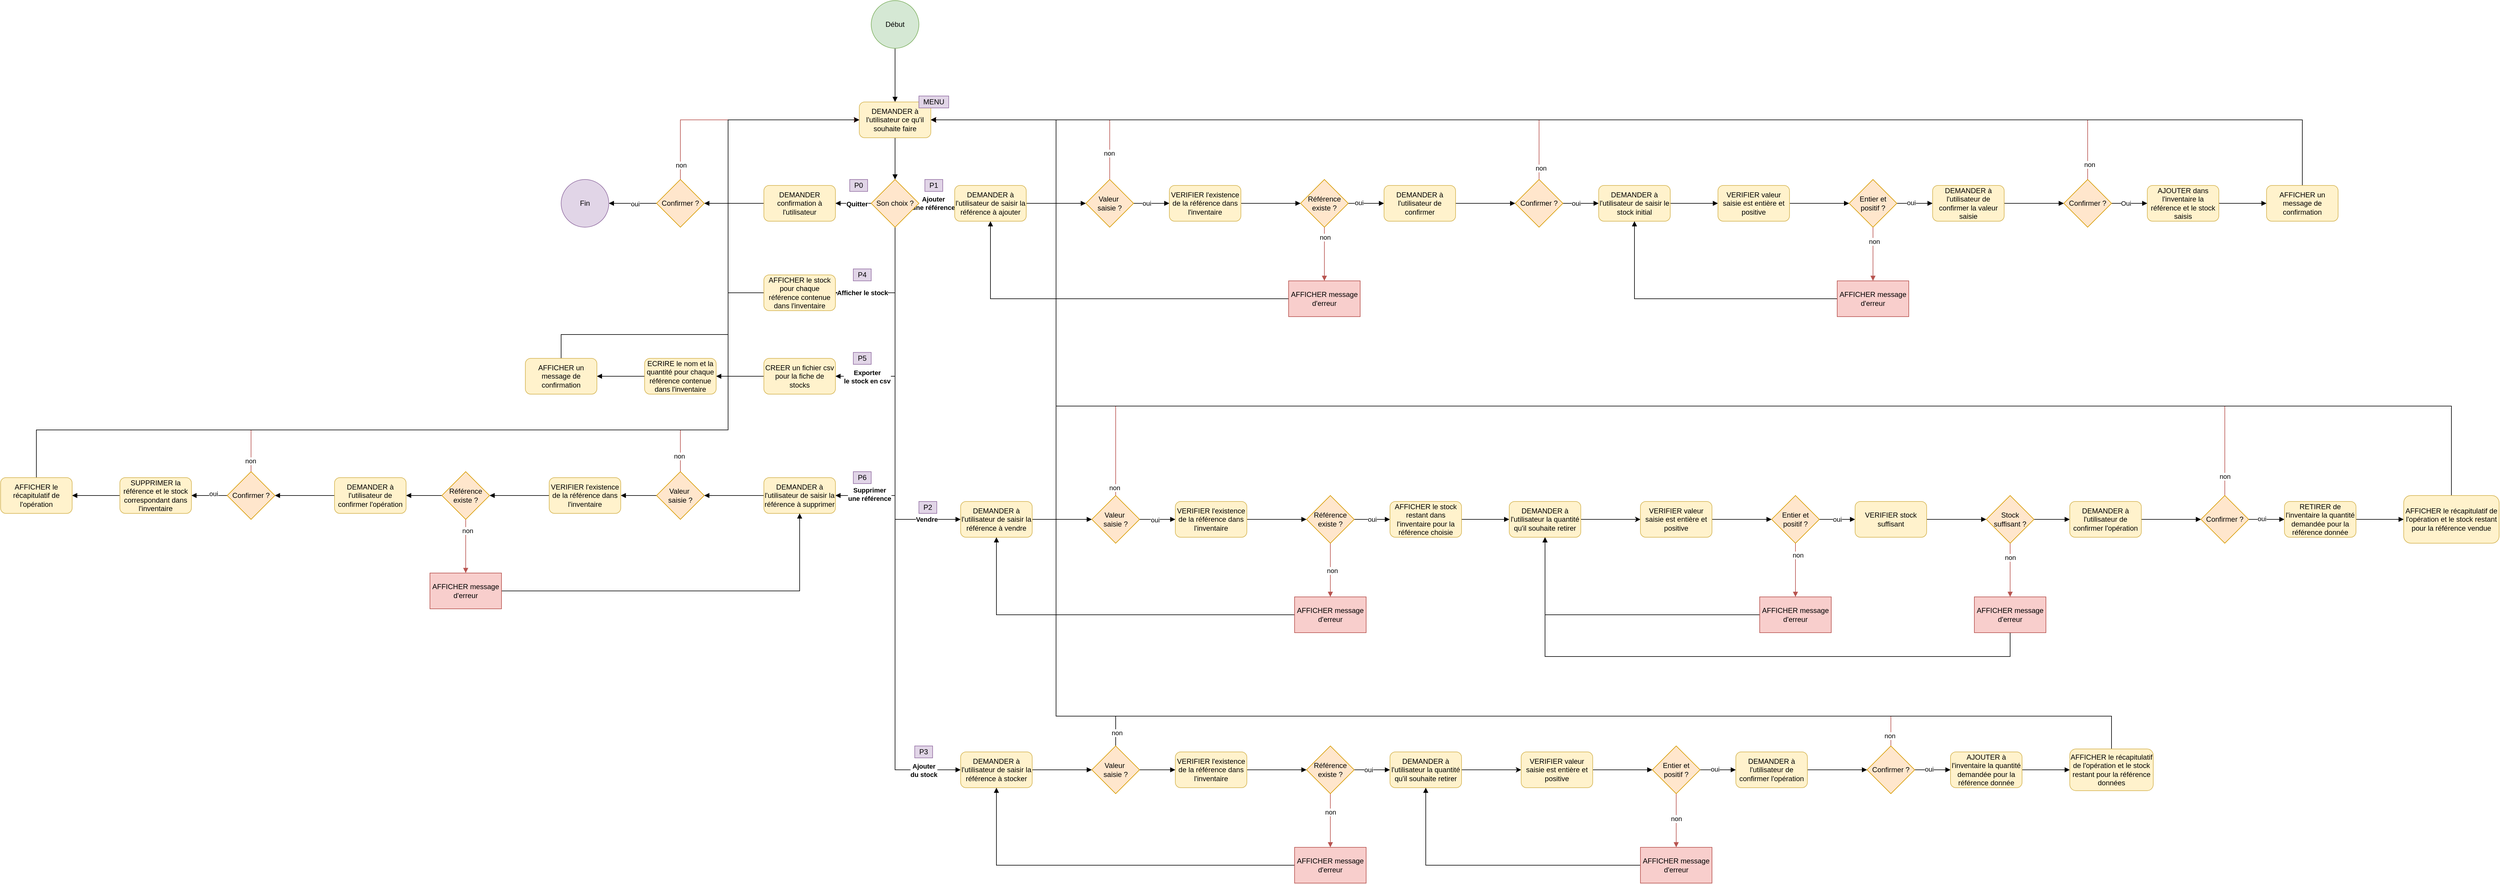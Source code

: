 <mxfile version="24.4.6" type="device">
  <diagram id="QD3xn02kcV0qmvp5xyai" name="Algorithme">
    <mxGraphModel dx="3064" dy="1176" grid="1" gridSize="10" guides="1" tooltips="1" connect="1" arrows="1" fold="1" page="0" pageScale="1" pageWidth="827" pageHeight="1169" math="0" shadow="0">
      <root>
        <mxCell id="0" />
        <mxCell id="1" parent="0" />
        <mxCell id="EJX7_SxK-RbSF7q9wbW6-4" style="edgeStyle=orthogonalEdgeStyle;rounded=0;orthogonalLoop=1;jettySize=auto;html=1;entryX=1;entryY=0.5;entryDx=0;entryDy=0;exitX=0.5;exitY=0;exitDx=0;exitDy=0;endArrow=block;endFill=1;fillColor=#f8cecc;strokeColor=#b85450;" parent="1" source="EJX7_SxK-RbSF7q9wbW6-1" target="7ltLIINQHUeyeWgJQ1_V-2" edge="1">
          <mxGeometry relative="1" as="geometry">
            <Array as="points">
              <mxPoint x="410" y="640" />
              <mxPoint x="310" y="640" />
              <mxPoint x="310" y="160" />
            </Array>
          </mxGeometry>
        </mxCell>
        <mxCell id="EJX7_SxK-RbSF7q9wbW6-5" value="non" style="edgeLabel;html=1;align=center;verticalAlign=middle;resizable=0;points=[];" parent="EJX7_SxK-RbSF7q9wbW6-4" vertex="1" connectable="0">
          <mxGeometry x="-0.971" y="2" relative="1" as="geometry">
            <mxPoint as="offset" />
          </mxGeometry>
        </mxCell>
        <mxCell id="7ltLIINQHUeyeWgJQ1_V-3" value="" style="edgeStyle=orthogonalEdgeStyle;rounded=0;orthogonalLoop=1;jettySize=auto;html=1;endArrow=block;endFill=1;" parent="1" source="7ltLIINQHUeyeWgJQ1_V-1" target="7ltLIINQHUeyeWgJQ1_V-2" edge="1">
          <mxGeometry relative="1" as="geometry" />
        </mxCell>
        <mxCell id="7ltLIINQHUeyeWgJQ1_V-1" value="Début" style="ellipse;whiteSpace=wrap;html=1;fillColor=#d5e8d4;strokeColor=#82b366;" parent="1" vertex="1">
          <mxGeometry y="-40" width="80" height="80" as="geometry" />
        </mxCell>
        <mxCell id="7ltLIINQHUeyeWgJQ1_V-5" value="" style="edgeStyle=orthogonalEdgeStyle;rounded=0;orthogonalLoop=1;jettySize=auto;html=1;endArrow=block;endFill=1;" parent="1" source="7ltLIINQHUeyeWgJQ1_V-2" target="7ltLIINQHUeyeWgJQ1_V-4" edge="1">
          <mxGeometry relative="1" as="geometry" />
        </mxCell>
        <mxCell id="7ltLIINQHUeyeWgJQ1_V-2" value="DEMANDER à l&#39;utilisateur ce qu&#39;il souhaite faire" style="whiteSpace=wrap;html=1;fillColor=#fff2cc;strokeColor=#d6b656;rounded=1;" parent="1" vertex="1">
          <mxGeometry x="-20" y="130" width="120" height="60" as="geometry" />
        </mxCell>
        <mxCell id="7ltLIINQHUeyeWgJQ1_V-7" value="" style="edgeStyle=orthogonalEdgeStyle;rounded=0;orthogonalLoop=1;jettySize=auto;html=1;endArrow=block;endFill=1;" parent="1" source="7ltLIINQHUeyeWgJQ1_V-4" target="7ltLIINQHUeyeWgJQ1_V-6" edge="1">
          <mxGeometry relative="1" as="geometry" />
        </mxCell>
        <mxCell id="7ltLIINQHUeyeWgJQ1_V-8" value="Quitter" style="edgeLabel;html=1;align=center;verticalAlign=middle;resizable=0;points=[];fontStyle=1" parent="7ltLIINQHUeyeWgJQ1_V-7" vertex="1" connectable="0">
          <mxGeometry x="-0.19" y="1" relative="1" as="geometry">
            <mxPoint as="offset" />
          </mxGeometry>
        </mxCell>
        <mxCell id="7ltLIINQHUeyeWgJQ1_V-17" value="" style="edgeStyle=orthogonalEdgeStyle;rounded=0;orthogonalLoop=1;jettySize=auto;html=1;endArrow=block;endFill=1;" parent="1" source="7ltLIINQHUeyeWgJQ1_V-4" target="7ltLIINQHUeyeWgJQ1_V-16" edge="1">
          <mxGeometry relative="1" as="geometry" />
        </mxCell>
        <mxCell id="7ltLIINQHUeyeWgJQ1_V-18" value="&lt;b&gt;Ajouter&lt;/b&gt;&lt;div&gt;&lt;b&gt;une référence&lt;/b&gt;&lt;/div&gt;" style="edgeLabel;html=1;align=center;verticalAlign=middle;resizable=0;points=[];" parent="7ltLIINQHUeyeWgJQ1_V-17" vertex="1" connectable="0">
          <mxGeometry x="-0.224" relative="1" as="geometry">
            <mxPoint as="offset" />
          </mxGeometry>
        </mxCell>
        <mxCell id="7ltLIINQHUeyeWgJQ1_V-70" value="" style="edgeStyle=orthogonalEdgeStyle;rounded=0;orthogonalLoop=1;jettySize=auto;html=1;endArrow=block;endFill=1;" parent="1" source="7ltLIINQHUeyeWgJQ1_V-4" target="7ltLIINQHUeyeWgJQ1_V-69" edge="1">
          <mxGeometry relative="1" as="geometry">
            <Array as="points">
              <mxPoint x="40" y="830" />
            </Array>
          </mxGeometry>
        </mxCell>
        <mxCell id="7ltLIINQHUeyeWgJQ1_V-71" value="&lt;b&gt;Vendre&lt;/b&gt;" style="edgeLabel;html=1;align=center;verticalAlign=middle;resizable=0;points=[];" parent="7ltLIINQHUeyeWgJQ1_V-70" vertex="1" connectable="0">
          <mxGeometry x="0.739" y="-1" relative="1" as="geometry">
            <mxPoint x="21" y="-1" as="offset" />
          </mxGeometry>
        </mxCell>
        <mxCell id="BAZWIbr_Dv3BdomXjeSt-2" value="" style="edgeStyle=orthogonalEdgeStyle;rounded=0;orthogonalLoop=1;jettySize=auto;html=1;entryX=0;entryY=0.5;entryDx=0;entryDy=0;endArrow=block;endFill=1;" parent="1" source="7ltLIINQHUeyeWgJQ1_V-4" target="BAZWIbr_Dv3BdomXjeSt-1" edge="1">
          <mxGeometry relative="1" as="geometry">
            <Array as="points">
              <mxPoint x="40" y="1250" />
            </Array>
          </mxGeometry>
        </mxCell>
        <mxCell id="BAZWIbr_Dv3BdomXjeSt-3" value="&lt;b&gt;Ajouter&lt;/b&gt;&lt;div&gt;&lt;b&gt;du stock&lt;/b&gt;&lt;/div&gt;" style="edgeLabel;html=1;align=center;verticalAlign=middle;resizable=0;points=[];" parent="BAZWIbr_Dv3BdomXjeSt-2" vertex="1" connectable="0">
          <mxGeometry x="0.877" y="-1" relative="1" as="geometry">
            <mxPoint as="offset" />
          </mxGeometry>
        </mxCell>
        <mxCell id="BAZWIbr_Dv3BdomXjeSt-52" value="" style="edgeStyle=orthogonalEdgeStyle;rounded=0;orthogonalLoop=1;jettySize=auto;html=1;endArrow=block;endFill=1;" parent="1" source="7ltLIINQHUeyeWgJQ1_V-4" target="BAZWIbr_Dv3BdomXjeSt-51" edge="1">
          <mxGeometry relative="1" as="geometry">
            <Array as="points">
              <mxPoint x="40" y="450" />
            </Array>
          </mxGeometry>
        </mxCell>
        <mxCell id="BAZWIbr_Dv3BdomXjeSt-53" value="Afficher le stock" style="edgeLabel;html=1;align=center;verticalAlign=middle;resizable=0;points=[];fontStyle=1" parent="BAZWIbr_Dv3BdomXjeSt-52" vertex="1" connectable="0">
          <mxGeometry x="0.57" relative="1" as="geometry">
            <mxPoint as="offset" />
          </mxGeometry>
        </mxCell>
        <mxCell id="BAZWIbr_Dv3BdomXjeSt-56" value="" style="edgeStyle=orthogonalEdgeStyle;rounded=0;orthogonalLoop=1;jettySize=auto;html=1;endArrow=block;endFill=1;" parent="1" source="7ltLIINQHUeyeWgJQ1_V-4" target="BAZWIbr_Dv3BdomXjeSt-55" edge="1">
          <mxGeometry relative="1" as="geometry">
            <Array as="points">
              <mxPoint x="40" y="590" />
            </Array>
          </mxGeometry>
        </mxCell>
        <mxCell id="BAZWIbr_Dv3BdomXjeSt-57" value="Exporter&lt;div&gt;le stock en csv&lt;/div&gt;" style="edgeLabel;html=1;align=center;verticalAlign=middle;resizable=0;points=[];fontStyle=1" parent="BAZWIbr_Dv3BdomXjeSt-56" vertex="1" connectable="0">
          <mxGeometry x="0.77" y="1" relative="1" as="geometry">
            <mxPoint x="13" as="offset" />
          </mxGeometry>
        </mxCell>
        <mxCell id="BAZWIbr_Dv3BdomXjeSt-65" value="" style="edgeStyle=orthogonalEdgeStyle;rounded=0;orthogonalLoop=1;jettySize=auto;html=1;endArrow=block;endFill=1;" parent="1" source="7ltLIINQHUeyeWgJQ1_V-4" target="BAZWIbr_Dv3BdomXjeSt-64" edge="1">
          <mxGeometry relative="1" as="geometry">
            <Array as="points">
              <mxPoint x="40" y="790" />
            </Array>
          </mxGeometry>
        </mxCell>
        <mxCell id="BAZWIbr_Dv3BdomXjeSt-66" value="&lt;b&gt;Supprimer&lt;/b&gt;&lt;div&gt;&lt;b&gt;une référence&lt;/b&gt;&lt;/div&gt;" style="edgeLabel;html=1;align=center;verticalAlign=middle;resizable=0;points=[];" parent="BAZWIbr_Dv3BdomXjeSt-65" vertex="1" connectable="0">
          <mxGeometry x="0.794" y="-2" relative="1" as="geometry">
            <mxPoint as="offset" />
          </mxGeometry>
        </mxCell>
        <mxCell id="7ltLIINQHUeyeWgJQ1_V-4" value="Son choix ?" style="rhombus;whiteSpace=wrap;html=1;fillColor=#ffe6cc;strokeColor=#d79b00;" parent="1" vertex="1">
          <mxGeometry y="260" width="80" height="80" as="geometry" />
        </mxCell>
        <mxCell id="7ltLIINQHUeyeWgJQ1_V-10" value="" style="edgeStyle=orthogonalEdgeStyle;rounded=0;orthogonalLoop=1;jettySize=auto;html=1;endArrow=block;endFill=1;" parent="1" source="7ltLIINQHUeyeWgJQ1_V-6" target="7ltLIINQHUeyeWgJQ1_V-9" edge="1">
          <mxGeometry relative="1" as="geometry" />
        </mxCell>
        <mxCell id="7ltLIINQHUeyeWgJQ1_V-6" value="DEMANDER confirmation à l&#39;utilisateur" style="whiteSpace=wrap;html=1;fillColor=#fff2cc;strokeColor=#d6b656;rounded=1;" parent="1" vertex="1">
          <mxGeometry x="-180" y="270" width="120" height="60" as="geometry" />
        </mxCell>
        <mxCell id="7ltLIINQHUeyeWgJQ1_V-12" value="" style="edgeStyle=orthogonalEdgeStyle;rounded=0;orthogonalLoop=1;jettySize=auto;html=1;endArrow=block;endFill=1;" parent="1" source="7ltLIINQHUeyeWgJQ1_V-9" target="7ltLIINQHUeyeWgJQ1_V-11" edge="1">
          <mxGeometry relative="1" as="geometry" />
        </mxCell>
        <mxCell id="7ltLIINQHUeyeWgJQ1_V-13" value="oui" style="edgeLabel;html=1;align=center;verticalAlign=middle;resizable=0;points=[];" parent="7ltLIINQHUeyeWgJQ1_V-12" vertex="1" connectable="0">
          <mxGeometry x="-0.1" y="1" relative="1" as="geometry">
            <mxPoint as="offset" />
          </mxGeometry>
        </mxCell>
        <mxCell id="7ltLIINQHUeyeWgJQ1_V-14" style="edgeStyle=orthogonalEdgeStyle;rounded=0;orthogonalLoop=1;jettySize=auto;html=1;entryX=0;entryY=0.5;entryDx=0;entryDy=0;endArrow=block;endFill=1;fillColor=#f8cecc;strokeColor=#b85450;" parent="1" source="7ltLIINQHUeyeWgJQ1_V-9" target="7ltLIINQHUeyeWgJQ1_V-2" edge="1">
          <mxGeometry relative="1" as="geometry">
            <Array as="points">
              <mxPoint x="-320" y="160" />
            </Array>
          </mxGeometry>
        </mxCell>
        <mxCell id="7ltLIINQHUeyeWgJQ1_V-15" value="non" style="edgeLabel;html=1;align=center;verticalAlign=middle;resizable=0;points=[];" parent="7ltLIINQHUeyeWgJQ1_V-14" vertex="1" connectable="0">
          <mxGeometry x="-0.88" y="-1" relative="1" as="geometry">
            <mxPoint as="offset" />
          </mxGeometry>
        </mxCell>
        <mxCell id="7ltLIINQHUeyeWgJQ1_V-9" value="Confirmer ?" style="rhombus;whiteSpace=wrap;html=1;fillColor=#ffe6cc;strokeColor=#d79b00;" parent="1" vertex="1">
          <mxGeometry x="-360" y="260" width="80" height="80" as="geometry" />
        </mxCell>
        <mxCell id="7ltLIINQHUeyeWgJQ1_V-11" value="Fin" style="ellipse;whiteSpace=wrap;html=1;fillColor=#e1d5e7;strokeColor=#9673a6;" parent="1" vertex="1">
          <mxGeometry x="-520" y="260" width="80" height="80" as="geometry" />
        </mxCell>
        <mxCell id="7ltLIINQHUeyeWgJQ1_V-20" value="" style="edgeStyle=orthogonalEdgeStyle;rounded=0;orthogonalLoop=1;jettySize=auto;html=1;endArrow=block;endFill=1;" parent="1" source="7ltLIINQHUeyeWgJQ1_V-16" target="7ltLIINQHUeyeWgJQ1_V-19" edge="1">
          <mxGeometry relative="1" as="geometry" />
        </mxCell>
        <mxCell id="7ltLIINQHUeyeWgJQ1_V-16" value="DEMANDER à l&#39;utilisateur de saisir la référence à ajouter" style="whiteSpace=wrap;html=1;fillColor=#fff2cc;strokeColor=#d6b656;rounded=1;" parent="1" vertex="1">
          <mxGeometry x="140" y="270" width="120" height="60" as="geometry" />
        </mxCell>
        <mxCell id="7ltLIINQHUeyeWgJQ1_V-21" style="edgeStyle=orthogonalEdgeStyle;rounded=0;orthogonalLoop=1;jettySize=auto;html=1;entryX=1;entryY=0.5;entryDx=0;entryDy=0;endArrow=block;endFill=1;fillColor=#f8cecc;strokeColor=#b85450;" parent="1" source="7ltLIINQHUeyeWgJQ1_V-19" target="7ltLIINQHUeyeWgJQ1_V-2" edge="1">
          <mxGeometry relative="1" as="geometry">
            <Array as="points">
              <mxPoint x="400" y="160" />
            </Array>
          </mxGeometry>
        </mxCell>
        <mxCell id="7ltLIINQHUeyeWgJQ1_V-22" value="non" style="edgeLabel;html=1;align=center;verticalAlign=middle;resizable=0;points=[];" parent="7ltLIINQHUeyeWgJQ1_V-21" vertex="1" connectable="0">
          <mxGeometry x="-0.78" y="1" relative="1" as="geometry">
            <mxPoint as="offset" />
          </mxGeometry>
        </mxCell>
        <mxCell id="7ltLIINQHUeyeWgJQ1_V-24" value="" style="edgeStyle=orthogonalEdgeStyle;rounded=0;orthogonalLoop=1;jettySize=auto;html=1;endArrow=block;endFill=1;" parent="1" source="7ltLIINQHUeyeWgJQ1_V-19" target="7ltLIINQHUeyeWgJQ1_V-23" edge="1">
          <mxGeometry relative="1" as="geometry" />
        </mxCell>
        <mxCell id="7ltLIINQHUeyeWgJQ1_V-25" value="oui" style="edgeLabel;html=1;align=center;verticalAlign=middle;resizable=0;points=[];" parent="7ltLIINQHUeyeWgJQ1_V-24" vertex="1" connectable="0">
          <mxGeometry x="-0.274" y="-1" relative="1" as="geometry">
            <mxPoint y="-1" as="offset" />
          </mxGeometry>
        </mxCell>
        <mxCell id="7ltLIINQHUeyeWgJQ1_V-19" value="&lt;div&gt;Valeur&amp;nbsp;&lt;/div&gt;&lt;div&gt;saisie ?&lt;/div&gt;" style="rhombus;whiteSpace=wrap;html=1;fillColor=#ffe6cc;strokeColor=#d79b00;" parent="1" vertex="1">
          <mxGeometry x="360" y="260" width="80" height="80" as="geometry" />
        </mxCell>
        <mxCell id="7ltLIINQHUeyeWgJQ1_V-27" value="" style="edgeStyle=orthogonalEdgeStyle;rounded=0;orthogonalLoop=1;jettySize=auto;html=1;endArrow=block;endFill=1;" parent="1" source="7ltLIINQHUeyeWgJQ1_V-23" target="7ltLIINQHUeyeWgJQ1_V-26" edge="1">
          <mxGeometry relative="1" as="geometry" />
        </mxCell>
        <mxCell id="7ltLIINQHUeyeWgJQ1_V-23" value="&lt;span style=&quot;font-weight: normal;&quot;&gt;VERIFIER l&#39;existence de la référence dans l&#39;inventaire&lt;/span&gt;" style="whiteSpace=wrap;html=1;fontStyle=1;fillColor=#fff2cc;strokeColor=#d6b656;rounded=1;" parent="1" vertex="1">
          <mxGeometry x="500" y="270" width="120" height="60" as="geometry" />
        </mxCell>
        <mxCell id="7ltLIINQHUeyeWgJQ1_V-29" value="" style="edgeStyle=orthogonalEdgeStyle;rounded=0;orthogonalLoop=1;jettySize=auto;html=1;endArrow=block;endFill=1;fillColor=#f8cecc;strokeColor=#b85450;" parent="1" source="7ltLIINQHUeyeWgJQ1_V-26" target="7ltLIINQHUeyeWgJQ1_V-28" edge="1">
          <mxGeometry relative="1" as="geometry" />
        </mxCell>
        <mxCell id="7ltLIINQHUeyeWgJQ1_V-30" value="non" style="edgeLabel;html=1;align=center;verticalAlign=middle;resizable=0;points=[];" parent="7ltLIINQHUeyeWgJQ1_V-29" vertex="1" connectable="0">
          <mxGeometry x="-0.275" y="1" relative="1" as="geometry">
            <mxPoint y="-16" as="offset" />
          </mxGeometry>
        </mxCell>
        <mxCell id="7ltLIINQHUeyeWgJQ1_V-33" value="" style="edgeStyle=orthogonalEdgeStyle;rounded=0;orthogonalLoop=1;jettySize=auto;html=1;endArrow=block;endFill=1;" parent="1" source="7ltLIINQHUeyeWgJQ1_V-26" target="7ltLIINQHUeyeWgJQ1_V-32" edge="1">
          <mxGeometry relative="1" as="geometry" />
        </mxCell>
        <mxCell id="7ltLIINQHUeyeWgJQ1_V-34" value="oui" style="edgeLabel;html=1;align=center;verticalAlign=middle;resizable=0;points=[];" parent="7ltLIINQHUeyeWgJQ1_V-33" vertex="1" connectable="0">
          <mxGeometry x="-0.188" y="1" relative="1" as="geometry">
            <mxPoint x="-7" as="offset" />
          </mxGeometry>
        </mxCell>
        <mxCell id="7ltLIINQHUeyeWgJQ1_V-26" value="&lt;span style=&quot;font-weight: 400;&quot;&gt;Référence&lt;/span&gt;&lt;div&gt;&lt;span style=&quot;font-weight: 400;&quot;&gt;existe ?&lt;/span&gt;&lt;/div&gt;" style="rhombus;whiteSpace=wrap;html=1;fontStyle=1;fillColor=#ffe6cc;strokeColor=#d79b00;" parent="1" vertex="1">
          <mxGeometry x="720" y="260" width="80" height="80" as="geometry" />
        </mxCell>
        <mxCell id="7ltLIINQHUeyeWgJQ1_V-31" style="edgeStyle=orthogonalEdgeStyle;rounded=0;orthogonalLoop=1;jettySize=auto;html=1;entryX=0.5;entryY=1;entryDx=0;entryDy=0;endArrow=block;endFill=1;" parent="1" source="7ltLIINQHUeyeWgJQ1_V-28" target="7ltLIINQHUeyeWgJQ1_V-16" edge="1">
          <mxGeometry relative="1" as="geometry" />
        </mxCell>
        <mxCell id="7ltLIINQHUeyeWgJQ1_V-28" value="&lt;span style=&quot;font-weight: normal;&quot;&gt;AFFICHER message&lt;/span&gt;&lt;div&gt;&lt;span style=&quot;font-weight: normal;&quot;&gt;d&#39;erreur&lt;/span&gt;&lt;/div&gt;" style="whiteSpace=wrap;html=1;fontStyle=1;fillColor=#f8cecc;strokeColor=#b85450;" parent="1" vertex="1">
          <mxGeometry x="700" y="430" width="120" height="60" as="geometry" />
        </mxCell>
        <mxCell id="7ltLIINQHUeyeWgJQ1_V-36" value="" style="edgeStyle=orthogonalEdgeStyle;rounded=0;orthogonalLoop=1;jettySize=auto;html=1;endArrow=block;endFill=1;" parent="1" source="7ltLIINQHUeyeWgJQ1_V-32" target="7ltLIINQHUeyeWgJQ1_V-35" edge="1">
          <mxGeometry relative="1" as="geometry" />
        </mxCell>
        <mxCell id="7ltLIINQHUeyeWgJQ1_V-32" value="&lt;span style=&quot;font-weight: normal;&quot;&gt;DEMANDER à l&#39;utilisateur de confirmer&lt;/span&gt;" style="whiteSpace=wrap;html=1;fontStyle=1;fillColor=#fff2cc;strokeColor=#d6b656;rounded=1;" parent="1" vertex="1">
          <mxGeometry x="860" y="270" width="120" height="60" as="geometry" />
        </mxCell>
        <mxCell id="7ltLIINQHUeyeWgJQ1_V-40" value="" style="edgeStyle=orthogonalEdgeStyle;rounded=0;orthogonalLoop=1;jettySize=auto;html=1;endArrow=block;endFill=1;" parent="1" source="7ltLIINQHUeyeWgJQ1_V-35" target="7ltLIINQHUeyeWgJQ1_V-39" edge="1">
          <mxGeometry relative="1" as="geometry" />
        </mxCell>
        <mxCell id="7ltLIINQHUeyeWgJQ1_V-41" value="oui" style="edgeLabel;html=1;align=center;verticalAlign=middle;resizable=0;points=[];" parent="7ltLIINQHUeyeWgJQ1_V-40" vertex="1" connectable="0">
          <mxGeometry x="-0.29" relative="1" as="geometry">
            <mxPoint as="offset" />
          </mxGeometry>
        </mxCell>
        <mxCell id="pRHitVTXZmeShsmJdDit-2" style="edgeStyle=orthogonalEdgeStyle;rounded=0;orthogonalLoop=1;jettySize=auto;html=1;entryX=1;entryY=0.5;entryDx=0;entryDy=0;fillColor=#f8cecc;strokeColor=#b85450;" edge="1" parent="1" source="7ltLIINQHUeyeWgJQ1_V-35" target="7ltLIINQHUeyeWgJQ1_V-2">
          <mxGeometry relative="1" as="geometry">
            <Array as="points">
              <mxPoint x="1120" y="160" />
            </Array>
          </mxGeometry>
        </mxCell>
        <mxCell id="pRHitVTXZmeShsmJdDit-3" value="non" style="edgeLabel;html=1;align=center;verticalAlign=middle;resizable=0;points=[];" vertex="1" connectable="0" parent="pRHitVTXZmeShsmJdDit-2">
          <mxGeometry x="-0.968" y="-3" relative="1" as="geometry">
            <mxPoint y="-1" as="offset" />
          </mxGeometry>
        </mxCell>
        <mxCell id="7ltLIINQHUeyeWgJQ1_V-35" value="&lt;span style=&quot;font-weight: normal;&quot;&gt;Confirmer ?&lt;/span&gt;" style="rhombus;whiteSpace=wrap;html=1;fontStyle=1;fillColor=#ffe6cc;strokeColor=#d79b00;" parent="1" vertex="1">
          <mxGeometry x="1080" y="260" width="80" height="80" as="geometry" />
        </mxCell>
        <mxCell id="7ltLIINQHUeyeWgJQ1_V-45" value="" style="edgeStyle=orthogonalEdgeStyle;rounded=0;orthogonalLoop=1;jettySize=auto;html=1;endArrow=block;endFill=1;" parent="1" source="7ltLIINQHUeyeWgJQ1_V-39" target="7ltLIINQHUeyeWgJQ1_V-44" edge="1">
          <mxGeometry relative="1" as="geometry" />
        </mxCell>
        <mxCell id="7ltLIINQHUeyeWgJQ1_V-39" value="&lt;span style=&quot;font-weight: 400;&quot;&gt;DEMANDER à l&#39;utilisateur de saisir le stock initial&lt;/span&gt;" style="whiteSpace=wrap;html=1;fontStyle=1;fillColor=#fff2cc;strokeColor=#d6b656;rounded=1;" parent="1" vertex="1">
          <mxGeometry x="1220" y="270" width="120" height="60" as="geometry" />
        </mxCell>
        <mxCell id="7ltLIINQHUeyeWgJQ1_V-47" value="" style="edgeStyle=orthogonalEdgeStyle;rounded=0;orthogonalLoop=1;jettySize=auto;html=1;endArrow=block;endFill=1;" parent="1" source="7ltLIINQHUeyeWgJQ1_V-44" target="7ltLIINQHUeyeWgJQ1_V-46" edge="1">
          <mxGeometry relative="1" as="geometry" />
        </mxCell>
        <mxCell id="7ltLIINQHUeyeWgJQ1_V-44" value="&lt;span style=&quot;font-weight: 400;&quot;&gt;VERIFIER valeur saisie est entière et positive&lt;/span&gt;" style="whiteSpace=wrap;html=1;fontStyle=1;fillColor=#fff2cc;strokeColor=#d6b656;rounded=1;" parent="1" vertex="1">
          <mxGeometry x="1420" y="270" width="120" height="60" as="geometry" />
        </mxCell>
        <mxCell id="7ltLIINQHUeyeWgJQ1_V-51" value="" style="edgeStyle=orthogonalEdgeStyle;rounded=0;orthogonalLoop=1;jettySize=auto;html=1;endArrow=block;endFill=1;" parent="1" source="7ltLIINQHUeyeWgJQ1_V-46" target="7ltLIINQHUeyeWgJQ1_V-50" edge="1">
          <mxGeometry relative="1" as="geometry" />
        </mxCell>
        <mxCell id="7ltLIINQHUeyeWgJQ1_V-52" value="oui" style="edgeLabel;html=1;align=center;verticalAlign=middle;resizable=0;points=[];" parent="7ltLIINQHUeyeWgJQ1_V-51" vertex="1" connectable="0">
          <mxGeometry x="-0.22" y="1" relative="1" as="geometry">
            <mxPoint as="offset" />
          </mxGeometry>
        </mxCell>
        <mxCell id="7ltLIINQHUeyeWgJQ1_V-62" value="" style="edgeStyle=orthogonalEdgeStyle;rounded=0;orthogonalLoop=1;jettySize=auto;html=1;endArrow=block;endFill=1;fillColor=#f8cecc;strokeColor=#b85450;" parent="1" source="7ltLIINQHUeyeWgJQ1_V-46" target="7ltLIINQHUeyeWgJQ1_V-61" edge="1">
          <mxGeometry relative="1" as="geometry" />
        </mxCell>
        <mxCell id="7ltLIINQHUeyeWgJQ1_V-64" value="non" style="edgeLabel;html=1;align=center;verticalAlign=middle;resizable=0;points=[];" parent="7ltLIINQHUeyeWgJQ1_V-62" vertex="1" connectable="0">
          <mxGeometry x="-0.465" y="2" relative="1" as="geometry">
            <mxPoint as="offset" />
          </mxGeometry>
        </mxCell>
        <mxCell id="7ltLIINQHUeyeWgJQ1_V-46" value="Entier et positif ?" style="rhombus;whiteSpace=wrap;html=1;fontStyle=0;fillColor=#ffe6cc;strokeColor=#d79b00;" parent="1" vertex="1">
          <mxGeometry x="1640" y="260" width="80" height="80" as="geometry" />
        </mxCell>
        <mxCell id="7ltLIINQHUeyeWgJQ1_V-54" value="" style="edgeStyle=orthogonalEdgeStyle;rounded=0;orthogonalLoop=1;jettySize=auto;html=1;endArrow=block;endFill=1;" parent="1" source="7ltLIINQHUeyeWgJQ1_V-50" target="7ltLIINQHUeyeWgJQ1_V-53" edge="1">
          <mxGeometry relative="1" as="geometry" />
        </mxCell>
        <mxCell id="7ltLIINQHUeyeWgJQ1_V-50" value="DEMANDER à l&#39;utilisateur de confirmer la valeur saisie" style="whiteSpace=wrap;html=1;fontStyle=0;fillColor=#fff2cc;strokeColor=#d6b656;rounded=1;" parent="1" vertex="1">
          <mxGeometry x="1780" y="270" width="120" height="60" as="geometry" />
        </mxCell>
        <mxCell id="7ltLIINQHUeyeWgJQ1_V-59" value="" style="edgeStyle=orthogonalEdgeStyle;rounded=0;orthogonalLoop=1;jettySize=auto;html=1;endArrow=block;endFill=1;" parent="1" source="7ltLIINQHUeyeWgJQ1_V-53" target="7ltLIINQHUeyeWgJQ1_V-58" edge="1">
          <mxGeometry relative="1" as="geometry" />
        </mxCell>
        <mxCell id="7ltLIINQHUeyeWgJQ1_V-60" value="Oui" style="edgeLabel;html=1;align=center;verticalAlign=middle;resizable=0;points=[];" parent="7ltLIINQHUeyeWgJQ1_V-59" vertex="1" connectable="0">
          <mxGeometry x="-0.221" relative="1" as="geometry">
            <mxPoint as="offset" />
          </mxGeometry>
        </mxCell>
        <mxCell id="pRHitVTXZmeShsmJdDit-4" style="edgeStyle=orthogonalEdgeStyle;rounded=0;orthogonalLoop=1;jettySize=auto;html=1;entryX=1;entryY=0.5;entryDx=0;entryDy=0;fillColor=#f8cecc;strokeColor=#b85450;" edge="1" parent="1" source="7ltLIINQHUeyeWgJQ1_V-53" target="7ltLIINQHUeyeWgJQ1_V-2">
          <mxGeometry relative="1" as="geometry">
            <Array as="points">
              <mxPoint x="2040" y="160" />
            </Array>
          </mxGeometry>
        </mxCell>
        <mxCell id="pRHitVTXZmeShsmJdDit-5" value="non" style="edgeLabel;html=1;align=center;verticalAlign=middle;resizable=0;points=[];" vertex="1" connectable="0" parent="pRHitVTXZmeShsmJdDit-4">
          <mxGeometry x="-0.975" y="-3" relative="1" as="geometry">
            <mxPoint as="offset" />
          </mxGeometry>
        </mxCell>
        <mxCell id="7ltLIINQHUeyeWgJQ1_V-53" value="Confirmer ?" style="rhombus;whiteSpace=wrap;html=1;fontStyle=0;fillColor=#ffe6cc;strokeColor=#d79b00;" parent="1" vertex="1">
          <mxGeometry x="2000" y="260" width="80" height="80" as="geometry" />
        </mxCell>
        <mxCell id="7ltLIINQHUeyeWgJQ1_V-66" value="" style="edgeStyle=orthogonalEdgeStyle;rounded=0;orthogonalLoop=1;jettySize=auto;html=1;endArrow=block;endFill=1;" parent="1" source="7ltLIINQHUeyeWgJQ1_V-58" target="7ltLIINQHUeyeWgJQ1_V-65" edge="1">
          <mxGeometry relative="1" as="geometry" />
        </mxCell>
        <mxCell id="7ltLIINQHUeyeWgJQ1_V-58" value="AJOUTER dans l&#39;inventaire la référence et le stock saisis" style="whiteSpace=wrap;html=1;fontStyle=0;fillColor=#fff2cc;strokeColor=#d6b656;rounded=1;" parent="1" vertex="1">
          <mxGeometry x="2140" y="270" width="120" height="60" as="geometry" />
        </mxCell>
        <mxCell id="7ltLIINQHUeyeWgJQ1_V-63" style="edgeStyle=orthogonalEdgeStyle;rounded=0;orthogonalLoop=1;jettySize=auto;html=1;entryX=0.5;entryY=1;entryDx=0;entryDy=0;endArrow=block;endFill=1;" parent="1" source="7ltLIINQHUeyeWgJQ1_V-61" target="7ltLIINQHUeyeWgJQ1_V-39" edge="1">
          <mxGeometry relative="1" as="geometry" />
        </mxCell>
        <mxCell id="7ltLIINQHUeyeWgJQ1_V-61" value="AFFICHER message&lt;div&gt;d&#39;erreur&lt;/div&gt;" style="whiteSpace=wrap;html=1;fontStyle=0;fillColor=#f8cecc;strokeColor=#b85450;" parent="1" vertex="1">
          <mxGeometry x="1620" y="430" width="120" height="60" as="geometry" />
        </mxCell>
        <mxCell id="pRHitVTXZmeShsmJdDit-8" style="edgeStyle=orthogonalEdgeStyle;rounded=0;orthogonalLoop=1;jettySize=auto;html=1;entryX=1;entryY=0.5;entryDx=0;entryDy=0;" edge="1" parent="1" source="7ltLIINQHUeyeWgJQ1_V-65" target="7ltLIINQHUeyeWgJQ1_V-2">
          <mxGeometry relative="1" as="geometry">
            <Array as="points">
              <mxPoint x="2400" y="160" />
            </Array>
          </mxGeometry>
        </mxCell>
        <mxCell id="7ltLIINQHUeyeWgJQ1_V-65" value="AFFICHER un message de confirmation" style="whiteSpace=wrap;html=1;fontStyle=0;fillColor=#fff2cc;strokeColor=#d6b656;rounded=1;" parent="1" vertex="1">
          <mxGeometry x="2340" y="270" width="120" height="60" as="geometry" />
        </mxCell>
        <mxCell id="EJX7_SxK-RbSF7q9wbW6-2" value="" style="edgeStyle=orthogonalEdgeStyle;rounded=0;orthogonalLoop=1;jettySize=auto;html=1;endArrow=block;endFill=1;" parent="1" source="7ltLIINQHUeyeWgJQ1_V-69" target="EJX7_SxK-RbSF7q9wbW6-1" edge="1">
          <mxGeometry relative="1" as="geometry" />
        </mxCell>
        <mxCell id="7ltLIINQHUeyeWgJQ1_V-69" value="DEMANDER à l&#39;utilisateur de saisir la référence à vendre" style="whiteSpace=wrap;html=1;fillColor=#fff2cc;strokeColor=#d6b656;rounded=1;" parent="1" vertex="1">
          <mxGeometry x="150" y="800" width="120" height="60" as="geometry" />
        </mxCell>
        <mxCell id="EJX7_SxK-RbSF7q9wbW6-8" value="" style="edgeStyle=orthogonalEdgeStyle;rounded=0;orthogonalLoop=1;jettySize=auto;html=1;endArrow=block;endFill=1;" parent="1" source="EJX7_SxK-RbSF7q9wbW6-1" target="EJX7_SxK-RbSF7q9wbW6-7" edge="1">
          <mxGeometry relative="1" as="geometry" />
        </mxCell>
        <mxCell id="BAZWIbr_Dv3BdomXjeSt-10" value="oui" style="edgeLabel;html=1;align=center;verticalAlign=middle;resizable=0;points=[];" parent="EJX7_SxK-RbSF7q9wbW6-8" vertex="1" connectable="0">
          <mxGeometry x="-0.13" y="-1" relative="1" as="geometry">
            <mxPoint as="offset" />
          </mxGeometry>
        </mxCell>
        <mxCell id="EJX7_SxK-RbSF7q9wbW6-1" value="&lt;div&gt;Valeur&amp;nbsp;&lt;/div&gt;&lt;div&gt;saisie ?&lt;/div&gt;" style="rhombus;whiteSpace=wrap;html=1;fillColor=#ffe6cc;strokeColor=#d79b00;" parent="1" vertex="1">
          <mxGeometry x="370" y="790" width="80" height="80" as="geometry" />
        </mxCell>
        <mxCell id="EJX7_SxK-RbSF7q9wbW6-10" value="" style="edgeStyle=orthogonalEdgeStyle;rounded=0;orthogonalLoop=1;jettySize=auto;html=1;endArrow=block;endFill=1;" parent="1" source="EJX7_SxK-RbSF7q9wbW6-7" target="EJX7_SxK-RbSF7q9wbW6-9" edge="1">
          <mxGeometry relative="1" as="geometry" />
        </mxCell>
        <mxCell id="EJX7_SxK-RbSF7q9wbW6-7" value="VERIFIER l&#39;existence de la référence dans l&#39;inventaire" style="whiteSpace=wrap;html=1;fillColor=#fff2cc;strokeColor=#d6b656;rounded=1;" parent="1" vertex="1">
          <mxGeometry x="510" y="800" width="120" height="60" as="geometry" />
        </mxCell>
        <mxCell id="EJX7_SxK-RbSF7q9wbW6-12" value="" style="edgeStyle=orthogonalEdgeStyle;rounded=0;orthogonalLoop=1;jettySize=auto;html=1;endArrow=block;endFill=1;fillColor=#f8cecc;strokeColor=#b85450;" parent="1" source="EJX7_SxK-RbSF7q9wbW6-9" target="EJX7_SxK-RbSF7q9wbW6-11" edge="1">
          <mxGeometry relative="1" as="geometry" />
        </mxCell>
        <mxCell id="EJX7_SxK-RbSF7q9wbW6-13" value="non" style="edgeLabel;html=1;align=center;verticalAlign=middle;resizable=0;points=[];" parent="EJX7_SxK-RbSF7q9wbW6-12" vertex="1" connectable="0">
          <mxGeometry x="0.015" y="3" relative="1" as="geometry">
            <mxPoint as="offset" />
          </mxGeometry>
        </mxCell>
        <mxCell id="EJX7_SxK-RbSF7q9wbW6-16" value="oui" style="edgeStyle=orthogonalEdgeStyle;rounded=0;orthogonalLoop=1;jettySize=auto;html=1;endArrow=block;endFill=1;" parent="1" source="EJX7_SxK-RbSF7q9wbW6-9" target="EJX7_SxK-RbSF7q9wbW6-15" edge="1">
          <mxGeometry relative="1" as="geometry" />
        </mxCell>
        <mxCell id="EJX7_SxK-RbSF7q9wbW6-9" value="Référence&lt;div style=&quot;font-weight: 700;&quot;&gt;&lt;span style=&quot;font-weight: 400;&quot;&gt;existe ?&lt;/span&gt;&lt;/div&gt;" style="rhombus;whiteSpace=wrap;html=1;fillColor=#ffe6cc;strokeColor=#d79b00;" parent="1" vertex="1">
          <mxGeometry x="730" y="790" width="80" height="80" as="geometry" />
        </mxCell>
        <mxCell id="EJX7_SxK-RbSF7q9wbW6-14" style="edgeStyle=orthogonalEdgeStyle;rounded=0;orthogonalLoop=1;jettySize=auto;html=1;entryX=0.5;entryY=1;entryDx=0;entryDy=0;endArrow=block;endFill=1;" parent="1" source="EJX7_SxK-RbSF7q9wbW6-11" target="7ltLIINQHUeyeWgJQ1_V-69" edge="1">
          <mxGeometry relative="1" as="geometry" />
        </mxCell>
        <mxCell id="EJX7_SxK-RbSF7q9wbW6-11" value="AFFICHER message&lt;div style=&quot;font-weight: 700;&quot;&gt;&lt;span style=&quot;font-weight: normal;&quot;&gt;d&#39;erreur&lt;/span&gt;&lt;/div&gt;" style="whiteSpace=wrap;html=1;fillColor=#f8cecc;strokeColor=#b85450;" parent="1" vertex="1">
          <mxGeometry x="710" y="960" width="120" height="60" as="geometry" />
        </mxCell>
        <mxCell id="EJX7_SxK-RbSF7q9wbW6-18" value="" style="edgeStyle=orthogonalEdgeStyle;rounded=0;orthogonalLoop=1;jettySize=auto;html=1;endArrow=block;endFill=1;" parent="1" source="EJX7_SxK-RbSF7q9wbW6-15" target="EJX7_SxK-RbSF7q9wbW6-17" edge="1">
          <mxGeometry relative="1" as="geometry" />
        </mxCell>
        <mxCell id="EJX7_SxK-RbSF7q9wbW6-15" value="AFFICHER le stock restant dans l&#39;inventaire pour la référence choisie" style="whiteSpace=wrap;html=1;fillColor=#fff2cc;strokeColor=#d6b656;rounded=1;" parent="1" vertex="1">
          <mxGeometry x="870" y="800" width="120" height="60" as="geometry" />
        </mxCell>
        <mxCell id="pRHitVTXZmeShsmJdDit-9" style="edgeStyle=orthogonalEdgeStyle;rounded=0;orthogonalLoop=1;jettySize=auto;html=1;entryX=0;entryY=0.5;entryDx=0;entryDy=0;" edge="1" parent="1" source="EJX7_SxK-RbSF7q9wbW6-17" target="EJX7_SxK-RbSF7q9wbW6-23">
          <mxGeometry relative="1" as="geometry" />
        </mxCell>
        <mxCell id="EJX7_SxK-RbSF7q9wbW6-17" value="DEMANDER à l&#39;utilisateur la quantité qu&#39;il souhaite retirer" style="whiteSpace=wrap;html=1;fillColor=#fff2cc;strokeColor=#d6b656;rounded=1;" parent="1" vertex="1">
          <mxGeometry x="1070" y="800" width="120" height="60" as="geometry" />
        </mxCell>
        <mxCell id="EJX7_SxK-RbSF7q9wbW6-27" value="" style="edgeStyle=orthogonalEdgeStyle;rounded=0;orthogonalLoop=1;jettySize=auto;html=1;endArrow=block;endFill=1;" parent="1" source="EJX7_SxK-RbSF7q9wbW6-23" target="EJX7_SxK-RbSF7q9wbW6-26" edge="1">
          <mxGeometry relative="1" as="geometry" />
        </mxCell>
        <mxCell id="EJX7_SxK-RbSF7q9wbW6-23" value="VERIFIER valeur saisie est entière et positive" style="whiteSpace=wrap;html=1;fillColor=#fff2cc;strokeColor=#d6b656;rounded=1;" parent="1" vertex="1">
          <mxGeometry x="1290" y="800" width="120" height="60" as="geometry" />
        </mxCell>
        <mxCell id="EJX7_SxK-RbSF7q9wbW6-29" value="" style="edgeStyle=orthogonalEdgeStyle;rounded=0;orthogonalLoop=1;jettySize=auto;html=1;endArrow=block;endFill=1;fillColor=#f8cecc;strokeColor=#b85450;" parent="1" source="EJX7_SxK-RbSF7q9wbW6-26" target="EJX7_SxK-RbSF7q9wbW6-28" edge="1">
          <mxGeometry relative="1" as="geometry" />
        </mxCell>
        <mxCell id="EJX7_SxK-RbSF7q9wbW6-30" value="non" style="edgeLabel;html=1;align=center;verticalAlign=middle;resizable=0;points=[];" parent="EJX7_SxK-RbSF7q9wbW6-29" vertex="1" connectable="0">
          <mxGeometry x="-0.552" y="4" relative="1" as="geometry">
            <mxPoint as="offset" />
          </mxGeometry>
        </mxCell>
        <mxCell id="EJX7_SxK-RbSF7q9wbW6-33" value="oui" style="edgeStyle=orthogonalEdgeStyle;rounded=0;orthogonalLoop=1;jettySize=auto;html=1;endArrow=block;endFill=1;" parent="1" source="EJX7_SxK-RbSF7q9wbW6-26" target="EJX7_SxK-RbSF7q9wbW6-32" edge="1">
          <mxGeometry relative="1" as="geometry" />
        </mxCell>
        <mxCell id="EJX7_SxK-RbSF7q9wbW6-26" value="&lt;span style=&quot;&quot;&gt;Entier et positif ?&lt;/span&gt;" style="rhombus;whiteSpace=wrap;html=1;fillColor=#ffe6cc;strokeColor=#d79b00;fontStyle=0" parent="1" vertex="1">
          <mxGeometry x="1510" y="790" width="80" height="80" as="geometry" />
        </mxCell>
        <mxCell id="EJX7_SxK-RbSF7q9wbW6-31" style="edgeStyle=orthogonalEdgeStyle;rounded=0;orthogonalLoop=1;jettySize=auto;html=1;entryX=0.5;entryY=1;entryDx=0;entryDy=0;endArrow=block;endFill=1;" parent="1" source="EJX7_SxK-RbSF7q9wbW6-28" target="EJX7_SxK-RbSF7q9wbW6-17" edge="1">
          <mxGeometry relative="1" as="geometry" />
        </mxCell>
        <mxCell id="EJX7_SxK-RbSF7q9wbW6-28" value="AFFICHER message&lt;div&gt;d&#39;erreur&lt;/div&gt;" style="whiteSpace=wrap;html=1;fillColor=#f8cecc;strokeColor=#b85450;" parent="1" vertex="1">
          <mxGeometry x="1490" y="960" width="120" height="60" as="geometry" />
        </mxCell>
        <mxCell id="EJX7_SxK-RbSF7q9wbW6-35" value="" style="edgeStyle=orthogonalEdgeStyle;rounded=0;orthogonalLoop=1;jettySize=auto;html=1;endArrow=block;endFill=1;" parent="1" source="EJX7_SxK-RbSF7q9wbW6-32" target="EJX7_SxK-RbSF7q9wbW6-34" edge="1">
          <mxGeometry relative="1" as="geometry" />
        </mxCell>
        <mxCell id="EJX7_SxK-RbSF7q9wbW6-32" value="VERIFIER stock suffisant" style="whiteSpace=wrap;html=1;fillColor=#fff2cc;strokeColor=#d6b656;rounded=1;" parent="1" vertex="1">
          <mxGeometry x="1650" y="800" width="120" height="60" as="geometry" />
        </mxCell>
        <mxCell id="EJX7_SxK-RbSF7q9wbW6-37" value="" style="edgeStyle=orthogonalEdgeStyle;rounded=0;orthogonalLoop=1;jettySize=auto;html=1;endArrow=block;endFill=1;fillColor=#f8cecc;strokeColor=#b85450;" parent="1" source="EJX7_SxK-RbSF7q9wbW6-34" target="EJX7_SxK-RbSF7q9wbW6-36" edge="1">
          <mxGeometry relative="1" as="geometry" />
        </mxCell>
        <mxCell id="EJX7_SxK-RbSF7q9wbW6-38" value="non" style="edgeLabel;html=1;align=center;verticalAlign=middle;resizable=0;points=[];" parent="EJX7_SxK-RbSF7q9wbW6-37" vertex="1" connectable="0">
          <mxGeometry x="-0.473" relative="1" as="geometry">
            <mxPoint as="offset" />
          </mxGeometry>
        </mxCell>
        <mxCell id="EJX7_SxK-RbSF7q9wbW6-41" value="" style="edgeStyle=orthogonalEdgeStyle;rounded=0;orthogonalLoop=1;jettySize=auto;html=1;endArrow=block;endFill=1;" parent="1" source="EJX7_SxK-RbSF7q9wbW6-34" target="EJX7_SxK-RbSF7q9wbW6-40" edge="1">
          <mxGeometry relative="1" as="geometry" />
        </mxCell>
        <mxCell id="EJX7_SxK-RbSF7q9wbW6-34" value="Stock&lt;div&gt;suffisant ?&lt;/div&gt;" style="rhombus;whiteSpace=wrap;html=1;fillColor=#ffe6cc;strokeColor=#d79b00;" parent="1" vertex="1">
          <mxGeometry x="1870" y="790" width="80" height="80" as="geometry" />
        </mxCell>
        <mxCell id="EJX7_SxK-RbSF7q9wbW6-39" style="edgeStyle=orthogonalEdgeStyle;rounded=0;orthogonalLoop=1;jettySize=auto;html=1;entryX=0.5;entryY=1;entryDx=0;entryDy=0;endArrow=block;endFill=1;" parent="1" source="EJX7_SxK-RbSF7q9wbW6-36" target="EJX7_SxK-RbSF7q9wbW6-17" edge="1">
          <mxGeometry relative="1" as="geometry">
            <Array as="points">
              <mxPoint x="1910" y="1060" />
              <mxPoint x="1130" y="1060" />
            </Array>
          </mxGeometry>
        </mxCell>
        <mxCell id="EJX7_SxK-RbSF7q9wbW6-36" value="AFFICHER message&lt;div&gt;d&#39;erreur&lt;/div&gt;" style="whiteSpace=wrap;html=1;fillColor=#f8cecc;strokeColor=#b85450;" parent="1" vertex="1">
          <mxGeometry x="1850" y="960" width="120" height="60" as="geometry" />
        </mxCell>
        <mxCell id="EJX7_SxK-RbSF7q9wbW6-43" value="" style="edgeStyle=orthogonalEdgeStyle;rounded=0;orthogonalLoop=1;jettySize=auto;html=1;endArrow=block;endFill=1;" parent="1" source="EJX7_SxK-RbSF7q9wbW6-40" target="EJX7_SxK-RbSF7q9wbW6-42" edge="1">
          <mxGeometry relative="1" as="geometry" />
        </mxCell>
        <mxCell id="EJX7_SxK-RbSF7q9wbW6-40" value="DEMANDER à l&#39;utilisateur de confirmer l&#39;opération" style="whiteSpace=wrap;html=1;fillColor=#fff2cc;strokeColor=#d6b656;rounded=1;" parent="1" vertex="1">
          <mxGeometry x="2010" y="800" width="120" height="60" as="geometry" />
        </mxCell>
        <mxCell id="EJX7_SxK-RbSF7q9wbW6-47" value="" style="edgeStyle=orthogonalEdgeStyle;rounded=0;orthogonalLoop=1;jettySize=auto;html=1;endArrow=block;endFill=1;" parent="1" source="EJX7_SxK-RbSF7q9wbW6-42" target="EJX7_SxK-RbSF7q9wbW6-46" edge="1">
          <mxGeometry relative="1" as="geometry" />
        </mxCell>
        <mxCell id="EJX7_SxK-RbSF7q9wbW6-48" value="oui" style="edgeLabel;html=1;align=center;verticalAlign=middle;resizable=0;points=[];" parent="EJX7_SxK-RbSF7q9wbW6-47" vertex="1" connectable="0">
          <mxGeometry x="-0.263" y="4" relative="1" as="geometry">
            <mxPoint y="3" as="offset" />
          </mxGeometry>
        </mxCell>
        <mxCell id="pRHitVTXZmeShsmJdDit-10" style="edgeStyle=orthogonalEdgeStyle;rounded=0;orthogonalLoop=1;jettySize=auto;html=1;entryX=1;entryY=0.5;entryDx=0;entryDy=0;fillColor=#f8cecc;strokeColor=#b85450;" edge="1" parent="1" source="EJX7_SxK-RbSF7q9wbW6-42" target="7ltLIINQHUeyeWgJQ1_V-2">
          <mxGeometry relative="1" as="geometry">
            <Array as="points">
              <mxPoint x="2270" y="640" />
              <mxPoint x="310" y="640" />
              <mxPoint x="310" y="160" />
            </Array>
          </mxGeometry>
        </mxCell>
        <mxCell id="pRHitVTXZmeShsmJdDit-12" value="non" style="edgeLabel;html=1;align=center;verticalAlign=middle;resizable=0;points=[];" vertex="1" connectable="0" parent="pRHitVTXZmeShsmJdDit-10">
          <mxGeometry x="-0.977" relative="1" as="geometry">
            <mxPoint as="offset" />
          </mxGeometry>
        </mxCell>
        <mxCell id="EJX7_SxK-RbSF7q9wbW6-42" value="Confirmer ?" style="rhombus;whiteSpace=wrap;html=1;fillColor=#ffe6cc;strokeColor=#d79b00;" parent="1" vertex="1">
          <mxGeometry x="2230" y="790" width="80" height="80" as="geometry" />
        </mxCell>
        <mxCell id="EJX7_SxK-RbSF7q9wbW6-50" value="" style="edgeStyle=orthogonalEdgeStyle;rounded=0;orthogonalLoop=1;jettySize=auto;html=1;endArrow=block;endFill=1;" parent="1" source="EJX7_SxK-RbSF7q9wbW6-46" target="EJX7_SxK-RbSF7q9wbW6-49" edge="1">
          <mxGeometry relative="1" as="geometry" />
        </mxCell>
        <mxCell id="EJX7_SxK-RbSF7q9wbW6-46" value="RETIRER de l&#39;inventaire la quantité demandée pour la référence donnée" style="whiteSpace=wrap;html=1;fillColor=#fff2cc;strokeColor=#d6b656;rounded=1;" parent="1" vertex="1">
          <mxGeometry x="2370" y="800" width="120" height="60" as="geometry" />
        </mxCell>
        <mxCell id="pRHitVTXZmeShsmJdDit-14" style="edgeStyle=orthogonalEdgeStyle;rounded=0;orthogonalLoop=1;jettySize=auto;html=1;entryX=1;entryY=0.5;entryDx=0;entryDy=0;" edge="1" parent="1" source="EJX7_SxK-RbSF7q9wbW6-49" target="7ltLIINQHUeyeWgJQ1_V-2">
          <mxGeometry relative="1" as="geometry">
            <Array as="points">
              <mxPoint x="2650" y="640" />
              <mxPoint x="310" y="640" />
              <mxPoint x="310" y="160" />
            </Array>
          </mxGeometry>
        </mxCell>
        <mxCell id="EJX7_SxK-RbSF7q9wbW6-49" value="AFFICHER le récapitulatif de l&#39;opération et le stock restant pour la référence vendue" style="whiteSpace=wrap;html=1;fillColor=#fff2cc;strokeColor=#d6b656;rounded=1;" parent="1" vertex="1">
          <mxGeometry x="2570" y="790" width="160" height="80" as="geometry" />
        </mxCell>
        <mxCell id="BAZWIbr_Dv3BdomXjeSt-5" value="" style="edgeStyle=orthogonalEdgeStyle;rounded=0;orthogonalLoop=1;jettySize=auto;html=1;endArrow=block;endFill=1;" parent="1" source="BAZWIbr_Dv3BdomXjeSt-1" target="BAZWIbr_Dv3BdomXjeSt-4" edge="1">
          <mxGeometry relative="1" as="geometry" />
        </mxCell>
        <mxCell id="BAZWIbr_Dv3BdomXjeSt-1" value="DEMANDER à l&#39;utilisateur de saisir la référence à stocker" style="whiteSpace=wrap;html=1;fillColor=#fff2cc;strokeColor=#d6b656;rounded=1;" parent="1" vertex="1">
          <mxGeometry x="150" y="1220" width="120" height="60" as="geometry" />
        </mxCell>
        <mxCell id="BAZWIbr_Dv3BdomXjeSt-6" style="edgeStyle=orthogonalEdgeStyle;rounded=0;orthogonalLoop=1;jettySize=auto;html=1;entryX=1;entryY=0.5;entryDx=0;entryDy=0;endArrow=block;endFill=1;" parent="1" source="BAZWIbr_Dv3BdomXjeSt-4" target="7ltLIINQHUeyeWgJQ1_V-2" edge="1">
          <mxGeometry relative="1" as="geometry">
            <Array as="points">
              <mxPoint x="410" y="1160" />
              <mxPoint x="310" y="1160" />
              <mxPoint x="310" y="160" />
            </Array>
          </mxGeometry>
        </mxCell>
        <mxCell id="BAZWIbr_Dv3BdomXjeSt-7" value="non" style="edgeLabel;html=1;align=center;verticalAlign=middle;resizable=0;points=[];" parent="BAZWIbr_Dv3BdomXjeSt-6" vertex="1" connectable="0">
          <mxGeometry x="-0.967" y="-2" relative="1" as="geometry">
            <mxPoint as="offset" />
          </mxGeometry>
        </mxCell>
        <mxCell id="BAZWIbr_Dv3BdomXjeSt-9" value="" style="edgeStyle=orthogonalEdgeStyle;rounded=0;orthogonalLoop=1;jettySize=auto;html=1;endArrow=block;endFill=1;" parent="1" source="BAZWIbr_Dv3BdomXjeSt-4" target="BAZWIbr_Dv3BdomXjeSt-8" edge="1">
          <mxGeometry relative="1" as="geometry" />
        </mxCell>
        <mxCell id="BAZWIbr_Dv3BdomXjeSt-4" value="&lt;div&gt;Valeur&amp;nbsp;&lt;/div&gt;&lt;div&gt;saisie ?&lt;/div&gt;" style="rhombus;whiteSpace=wrap;html=1;fillColor=#ffe6cc;strokeColor=#d79b00;" parent="1" vertex="1">
          <mxGeometry x="370" y="1210" width="80" height="80" as="geometry" />
        </mxCell>
        <mxCell id="BAZWIbr_Dv3BdomXjeSt-12" value="" style="edgeStyle=orthogonalEdgeStyle;rounded=0;orthogonalLoop=1;jettySize=auto;html=1;endArrow=block;endFill=1;" parent="1" source="BAZWIbr_Dv3BdomXjeSt-8" target="BAZWIbr_Dv3BdomXjeSt-11" edge="1">
          <mxGeometry relative="1" as="geometry" />
        </mxCell>
        <mxCell id="BAZWIbr_Dv3BdomXjeSt-8" value="VERIFIER l&#39;existence de la référence dans l&#39;inventaire" style="whiteSpace=wrap;html=1;fillColor=#fff2cc;strokeColor=#d6b656;rounded=1;" parent="1" vertex="1">
          <mxGeometry x="510" y="1220" width="120" height="60" as="geometry" />
        </mxCell>
        <mxCell id="BAZWIbr_Dv3BdomXjeSt-14" value="" style="edgeStyle=orthogonalEdgeStyle;rounded=0;orthogonalLoop=1;jettySize=auto;html=1;endArrow=block;endFill=1;fillColor=#f8cecc;strokeColor=#b85450;" parent="1" source="BAZWIbr_Dv3BdomXjeSt-11" target="BAZWIbr_Dv3BdomXjeSt-13" edge="1">
          <mxGeometry relative="1" as="geometry" />
        </mxCell>
        <mxCell id="BAZWIbr_Dv3BdomXjeSt-15" value="non" style="edgeLabel;html=1;align=center;verticalAlign=middle;resizable=0;points=[];" parent="BAZWIbr_Dv3BdomXjeSt-14" vertex="1" connectable="0">
          <mxGeometry x="-0.323" relative="1" as="geometry">
            <mxPoint as="offset" />
          </mxGeometry>
        </mxCell>
        <mxCell id="BAZWIbr_Dv3BdomXjeSt-21" value="" style="edgeStyle=orthogonalEdgeStyle;rounded=0;orthogonalLoop=1;jettySize=auto;html=1;endArrow=block;endFill=1;" parent="1" source="BAZWIbr_Dv3BdomXjeSt-11" target="BAZWIbr_Dv3BdomXjeSt-20" edge="1">
          <mxGeometry relative="1" as="geometry" />
        </mxCell>
        <mxCell id="BAZWIbr_Dv3BdomXjeSt-22" value="oui" style="edgeLabel;html=1;align=center;verticalAlign=middle;resizable=0;points=[];" parent="BAZWIbr_Dv3BdomXjeSt-21" vertex="1" connectable="0">
          <mxGeometry x="-0.221" relative="1" as="geometry">
            <mxPoint as="offset" />
          </mxGeometry>
        </mxCell>
        <mxCell id="BAZWIbr_Dv3BdomXjeSt-11" value="Référence&lt;div style=&quot;font-weight: 700;&quot;&gt;&lt;span style=&quot;font-weight: 400;&quot;&gt;existe ?&lt;/span&gt;&lt;/div&gt;" style="rhombus;whiteSpace=wrap;html=1;fillColor=#ffe6cc;strokeColor=#d79b00;" parent="1" vertex="1">
          <mxGeometry x="730" y="1210" width="80" height="80" as="geometry" />
        </mxCell>
        <mxCell id="BAZWIbr_Dv3BdomXjeSt-16" style="edgeStyle=orthogonalEdgeStyle;rounded=0;orthogonalLoop=1;jettySize=auto;html=1;entryX=0.5;entryY=1;entryDx=0;entryDy=0;endArrow=block;endFill=1;" parent="1" source="BAZWIbr_Dv3BdomXjeSt-13" target="BAZWIbr_Dv3BdomXjeSt-1" edge="1">
          <mxGeometry relative="1" as="geometry" />
        </mxCell>
        <mxCell id="BAZWIbr_Dv3BdomXjeSt-13" value="AFFICHER message&lt;div style=&quot;font-weight: 700;&quot;&gt;&lt;span style=&quot;font-weight: normal;&quot;&gt;d&#39;erreur&lt;/span&gt;&lt;/div&gt;" style="whiteSpace=wrap;html=1;fillColor=#f8cecc;strokeColor=#b85450;" parent="1" vertex="1">
          <mxGeometry x="710" y="1380" width="120" height="60" as="geometry" />
        </mxCell>
        <mxCell id="pRHitVTXZmeShsmJdDit-15" style="edgeStyle=orthogonalEdgeStyle;rounded=0;orthogonalLoop=1;jettySize=auto;html=1;entryX=0;entryY=0.5;entryDx=0;entryDy=0;" edge="1" parent="1" source="BAZWIbr_Dv3BdomXjeSt-20" target="BAZWIbr_Dv3BdomXjeSt-25">
          <mxGeometry relative="1" as="geometry" />
        </mxCell>
        <mxCell id="BAZWIbr_Dv3BdomXjeSt-20" value="DEMANDER à l&#39;utilisateur la quantité qu&#39;il souhaite retirer" style="whiteSpace=wrap;html=1;fillColor=#fff2cc;strokeColor=#d6b656;rounded=1;" parent="1" vertex="1">
          <mxGeometry x="870" y="1220" width="120" height="60" as="geometry" />
        </mxCell>
        <mxCell id="BAZWIbr_Dv3BdomXjeSt-28" value="" style="edgeStyle=orthogonalEdgeStyle;rounded=0;orthogonalLoop=1;jettySize=auto;html=1;endArrow=block;endFill=1;" parent="1" source="BAZWIbr_Dv3BdomXjeSt-25" target="BAZWIbr_Dv3BdomXjeSt-27" edge="1">
          <mxGeometry relative="1" as="geometry" />
        </mxCell>
        <mxCell id="BAZWIbr_Dv3BdomXjeSt-25" value="VERIFIER valeur saisie est entière et positive" style="whiteSpace=wrap;html=1;fillColor=#fff2cc;strokeColor=#d6b656;rounded=1;" parent="1" vertex="1">
          <mxGeometry x="1090" y="1220" width="120" height="60" as="geometry" />
        </mxCell>
        <mxCell id="BAZWIbr_Dv3BdomXjeSt-30" value="" style="edgeStyle=orthogonalEdgeStyle;rounded=0;orthogonalLoop=1;jettySize=auto;html=1;endArrow=block;endFill=1;" parent="1" source="BAZWIbr_Dv3BdomXjeSt-27" target="BAZWIbr_Dv3BdomXjeSt-29" edge="1">
          <mxGeometry relative="1" as="geometry" />
        </mxCell>
        <mxCell id="BAZWIbr_Dv3BdomXjeSt-38" value="oui" style="edgeLabel;html=1;align=center;verticalAlign=middle;resizable=0;points=[];" parent="BAZWIbr_Dv3BdomXjeSt-30" vertex="1" connectable="0">
          <mxGeometry x="-0.142" y="1" relative="1" as="geometry">
            <mxPoint x="-1" as="offset" />
          </mxGeometry>
        </mxCell>
        <mxCell id="BAZWIbr_Dv3BdomXjeSt-45" value="" style="edgeStyle=orthogonalEdgeStyle;rounded=0;orthogonalLoop=1;jettySize=auto;html=1;endArrow=block;endFill=1;fillColor=#f8cecc;strokeColor=#b85450;" parent="1" source="BAZWIbr_Dv3BdomXjeSt-27" target="BAZWIbr_Dv3BdomXjeSt-44" edge="1">
          <mxGeometry relative="1" as="geometry" />
        </mxCell>
        <mxCell id="BAZWIbr_Dv3BdomXjeSt-47" value="non" style="edgeLabel;html=1;align=center;verticalAlign=middle;resizable=0;points=[];" parent="BAZWIbr_Dv3BdomXjeSt-45" vertex="1" connectable="0">
          <mxGeometry x="-0.08" relative="1" as="geometry">
            <mxPoint as="offset" />
          </mxGeometry>
        </mxCell>
        <mxCell id="BAZWIbr_Dv3BdomXjeSt-27" value="&lt;span style=&quot;&quot;&gt;Entier et positif ?&lt;/span&gt;" style="rhombus;whiteSpace=wrap;html=1;fillColor=#ffe6cc;strokeColor=#d79b00;fontStyle=0" parent="1" vertex="1">
          <mxGeometry x="1310" y="1210" width="80" height="80" as="geometry" />
        </mxCell>
        <mxCell id="BAZWIbr_Dv3BdomXjeSt-32" value="" style="edgeStyle=orthogonalEdgeStyle;rounded=0;orthogonalLoop=1;jettySize=auto;html=1;endArrow=block;endFill=1;" parent="1" source="BAZWIbr_Dv3BdomXjeSt-29" target="BAZWIbr_Dv3BdomXjeSt-31" edge="1">
          <mxGeometry relative="1" as="geometry" />
        </mxCell>
        <mxCell id="BAZWIbr_Dv3BdomXjeSt-29" value="DEMANDER à l&#39;utilisateur de confirmer l&#39;opération" style="whiteSpace=wrap;html=1;fillColor=#fff2cc;strokeColor=#d6b656;rounded=1;" parent="1" vertex="1">
          <mxGeometry x="1450" y="1220" width="120" height="60" as="geometry" />
        </mxCell>
        <mxCell id="BAZWIbr_Dv3BdomXjeSt-34" value="" style="edgeStyle=orthogonalEdgeStyle;rounded=0;orthogonalLoop=1;jettySize=auto;html=1;endArrow=block;endFill=1;" parent="1" source="BAZWIbr_Dv3BdomXjeSt-31" target="BAZWIbr_Dv3BdomXjeSt-33" edge="1">
          <mxGeometry relative="1" as="geometry" />
        </mxCell>
        <mxCell id="BAZWIbr_Dv3BdomXjeSt-39" value="oui" style="edgeLabel;html=1;align=center;verticalAlign=middle;resizable=0;points=[];" parent="BAZWIbr_Dv3BdomXjeSt-34" vertex="1" connectable="0">
          <mxGeometry x="-0.183" y="1" relative="1" as="geometry">
            <mxPoint x="-1" as="offset" />
          </mxGeometry>
        </mxCell>
        <mxCell id="pRHitVTXZmeShsmJdDit-16" style="edgeStyle=orthogonalEdgeStyle;rounded=0;orthogonalLoop=1;jettySize=auto;html=1;entryX=1;entryY=0.5;entryDx=0;entryDy=0;fillColor=#f8cecc;strokeColor=#b85450;" edge="1" parent="1" source="BAZWIbr_Dv3BdomXjeSt-31" target="7ltLIINQHUeyeWgJQ1_V-2">
          <mxGeometry relative="1" as="geometry">
            <Array as="points">
              <mxPoint x="1710" y="1160" />
              <mxPoint x="310" y="1160" />
              <mxPoint x="310" y="160" />
            </Array>
          </mxGeometry>
        </mxCell>
        <mxCell id="pRHitVTXZmeShsmJdDit-18" value="non" style="edgeLabel;html=1;align=center;verticalAlign=middle;resizable=0;points=[];" vertex="1" connectable="0" parent="pRHitVTXZmeShsmJdDit-16">
          <mxGeometry x="-0.987" y="2" relative="1" as="geometry">
            <mxPoint as="offset" />
          </mxGeometry>
        </mxCell>
        <mxCell id="BAZWIbr_Dv3BdomXjeSt-31" value="Confirmer ?" style="rhombus;whiteSpace=wrap;html=1;fillColor=#ffe6cc;strokeColor=#d79b00;" parent="1" vertex="1">
          <mxGeometry x="1670" y="1210" width="80" height="80" as="geometry" />
        </mxCell>
        <mxCell id="BAZWIbr_Dv3BdomXjeSt-36" value="" style="edgeStyle=orthogonalEdgeStyle;rounded=0;orthogonalLoop=1;jettySize=auto;html=1;endArrow=block;endFill=1;" parent="1" source="BAZWIbr_Dv3BdomXjeSt-33" target="BAZWIbr_Dv3BdomXjeSt-35" edge="1">
          <mxGeometry relative="1" as="geometry" />
        </mxCell>
        <mxCell id="BAZWIbr_Dv3BdomXjeSt-33" value="AJOUTER à l&#39;inventaire la quantité demandée pour la référence donnée" style="whiteSpace=wrap;html=1;fillColor=#fff2cc;strokeColor=#d6b656;rounded=1;" parent="1" vertex="1">
          <mxGeometry x="1810" y="1220" width="120" height="60" as="geometry" />
        </mxCell>
        <mxCell id="pRHitVTXZmeShsmJdDit-17" style="edgeStyle=orthogonalEdgeStyle;rounded=0;orthogonalLoop=1;jettySize=auto;html=1;entryX=1;entryY=0.5;entryDx=0;entryDy=0;" edge="1" parent="1" source="BAZWIbr_Dv3BdomXjeSt-35" target="7ltLIINQHUeyeWgJQ1_V-2">
          <mxGeometry relative="1" as="geometry">
            <Array as="points">
              <mxPoint x="2080" y="1160" />
              <mxPoint x="310" y="1160" />
              <mxPoint x="310" y="160" />
            </Array>
          </mxGeometry>
        </mxCell>
        <mxCell id="BAZWIbr_Dv3BdomXjeSt-35" value="AFFICHER le récapitulatif de l&#39;opération et le stock restant pour la référence données" style="whiteSpace=wrap;html=1;fillColor=#fff2cc;strokeColor=#d6b656;rounded=1;" parent="1" vertex="1">
          <mxGeometry x="2010" y="1215" width="140" height="70" as="geometry" />
        </mxCell>
        <mxCell id="BAZWIbr_Dv3BdomXjeSt-46" style="edgeStyle=orthogonalEdgeStyle;rounded=0;orthogonalLoop=1;jettySize=auto;html=1;endArrow=block;endFill=1;" parent="1" source="BAZWIbr_Dv3BdomXjeSt-44" target="BAZWIbr_Dv3BdomXjeSt-20" edge="1">
          <mxGeometry relative="1" as="geometry" />
        </mxCell>
        <mxCell id="BAZWIbr_Dv3BdomXjeSt-44" value="AFFICHER message&lt;div&gt;d&#39;erreur&lt;/div&gt;" style="whiteSpace=wrap;html=1;fillColor=#f8cecc;strokeColor=#b85450;" parent="1" vertex="1">
          <mxGeometry x="1290" y="1380" width="120" height="60" as="geometry" />
        </mxCell>
        <mxCell id="BAZWIbr_Dv3BdomXjeSt-54" style="edgeStyle=orthogonalEdgeStyle;rounded=0;orthogonalLoop=1;jettySize=auto;html=1;entryX=0;entryY=0.5;entryDx=0;entryDy=0;endArrow=block;endFill=1;" parent="1" source="BAZWIbr_Dv3BdomXjeSt-51" target="7ltLIINQHUeyeWgJQ1_V-2" edge="1">
          <mxGeometry relative="1" as="geometry">
            <Array as="points">
              <mxPoint x="-240" y="450" />
              <mxPoint x="-240" y="160" />
            </Array>
          </mxGeometry>
        </mxCell>
        <mxCell id="BAZWIbr_Dv3BdomXjeSt-51" value="AFFICHER le stock pour chaque référence contenue dans l&#39;inventaire" style="whiteSpace=wrap;html=1;fillColor=#fff2cc;strokeColor=#d6b656;rounded=1;" parent="1" vertex="1">
          <mxGeometry x="-180" y="420" width="120" height="60" as="geometry" />
        </mxCell>
        <mxCell id="BAZWIbr_Dv3BdomXjeSt-59" value="" style="edgeStyle=orthogonalEdgeStyle;rounded=0;orthogonalLoop=1;jettySize=auto;html=1;endArrow=block;endFill=1;" parent="1" source="BAZWIbr_Dv3BdomXjeSt-55" target="BAZWIbr_Dv3BdomXjeSt-58" edge="1">
          <mxGeometry relative="1" as="geometry" />
        </mxCell>
        <mxCell id="BAZWIbr_Dv3BdomXjeSt-55" value="CREER un fichier csv pour la fiche de stocks" style="whiteSpace=wrap;html=1;fillColor=#fff2cc;strokeColor=#d6b656;rounded=1;" parent="1" vertex="1">
          <mxGeometry x="-180" y="560" width="120" height="60" as="geometry" />
        </mxCell>
        <mxCell id="BAZWIbr_Dv3BdomXjeSt-61" value="" style="edgeStyle=orthogonalEdgeStyle;rounded=0;orthogonalLoop=1;jettySize=auto;html=1;endArrow=block;endFill=1;" parent="1" source="BAZWIbr_Dv3BdomXjeSt-58" target="BAZWIbr_Dv3BdomXjeSt-60" edge="1">
          <mxGeometry relative="1" as="geometry" />
        </mxCell>
        <mxCell id="BAZWIbr_Dv3BdomXjeSt-58" value="ECRIRE le nom et la quantité pour chaque référence contenue dans l&#39;inventaire" style="whiteSpace=wrap;html=1;fillColor=#fff2cc;strokeColor=#d6b656;rounded=1;" parent="1" vertex="1">
          <mxGeometry x="-380" y="560" width="120" height="60" as="geometry" />
        </mxCell>
        <mxCell id="BAZWIbr_Dv3BdomXjeSt-62" style="edgeStyle=orthogonalEdgeStyle;rounded=0;orthogonalLoop=1;jettySize=auto;html=1;entryX=0;entryY=0.5;entryDx=0;entryDy=0;endArrow=block;endFill=1;" parent="1" source="BAZWIbr_Dv3BdomXjeSt-60" target="7ltLIINQHUeyeWgJQ1_V-2" edge="1">
          <mxGeometry relative="1" as="geometry">
            <Array as="points">
              <mxPoint x="-520" y="520" />
              <mxPoint x="-240" y="520" />
              <mxPoint x="-240" y="160" />
            </Array>
          </mxGeometry>
        </mxCell>
        <mxCell id="BAZWIbr_Dv3BdomXjeSt-60" value="AFFICHER un message de confirmation" style="whiteSpace=wrap;html=1;fillColor=#fff2cc;strokeColor=#d6b656;rounded=1;" parent="1" vertex="1">
          <mxGeometry x="-580" y="560" width="120" height="60" as="geometry" />
        </mxCell>
        <mxCell id="BAZWIbr_Dv3BdomXjeSt-68" value="" style="edgeStyle=orthogonalEdgeStyle;rounded=0;orthogonalLoop=1;jettySize=auto;html=1;endArrow=block;endFill=1;" parent="1" source="BAZWIbr_Dv3BdomXjeSt-64" target="BAZWIbr_Dv3BdomXjeSt-67" edge="1">
          <mxGeometry relative="1" as="geometry" />
        </mxCell>
        <mxCell id="BAZWIbr_Dv3BdomXjeSt-64" value="DEMANDER à l&#39;utilisateur de saisir la référence à supprimer" style="whiteSpace=wrap;html=1;fillColor=#fff2cc;strokeColor=#d6b656;rounded=1;" parent="1" vertex="1">
          <mxGeometry x="-180" y="760" width="120" height="60" as="geometry" />
        </mxCell>
        <mxCell id="BAZWIbr_Dv3BdomXjeSt-69" style="edgeStyle=orthogonalEdgeStyle;rounded=0;orthogonalLoop=1;jettySize=auto;html=1;entryX=0;entryY=0.5;entryDx=0;entryDy=0;endArrow=block;endFill=1;fillColor=#f8cecc;strokeColor=#b85450;" parent="1" source="BAZWIbr_Dv3BdomXjeSt-67" target="7ltLIINQHUeyeWgJQ1_V-2" edge="1">
          <mxGeometry relative="1" as="geometry">
            <Array as="points">
              <mxPoint x="-320" y="680" />
              <mxPoint x="-240" y="680" />
              <mxPoint x="-240" y="160" />
            </Array>
          </mxGeometry>
        </mxCell>
        <mxCell id="BAZWIbr_Dv3BdomXjeSt-70" value="non" style="edgeLabel;html=1;align=center;verticalAlign=middle;resizable=0;points=[];" parent="BAZWIbr_Dv3BdomXjeSt-69" vertex="1" connectable="0">
          <mxGeometry x="-0.944" y="2" relative="1" as="geometry">
            <mxPoint y="-1" as="offset" />
          </mxGeometry>
        </mxCell>
        <mxCell id="BAZWIbr_Dv3BdomXjeSt-72" value="" style="edgeStyle=orthogonalEdgeStyle;rounded=0;orthogonalLoop=1;jettySize=auto;html=1;endArrow=block;endFill=1;" parent="1" source="BAZWIbr_Dv3BdomXjeSt-67" target="BAZWIbr_Dv3BdomXjeSt-71" edge="1">
          <mxGeometry relative="1" as="geometry" />
        </mxCell>
        <mxCell id="BAZWIbr_Dv3BdomXjeSt-67" value="&lt;div&gt;Valeur&amp;nbsp;&lt;/div&gt;&lt;div&gt;saisie ?&lt;/div&gt;" style="rhombus;whiteSpace=wrap;html=1;fillColor=#ffe6cc;strokeColor=#d79b00;" parent="1" vertex="1">
          <mxGeometry x="-360" y="750" width="80" height="80" as="geometry" />
        </mxCell>
        <mxCell id="BAZWIbr_Dv3BdomXjeSt-74" value="" style="edgeStyle=orthogonalEdgeStyle;rounded=0;orthogonalLoop=1;jettySize=auto;html=1;endArrow=block;endFill=1;" parent="1" source="BAZWIbr_Dv3BdomXjeSt-71" target="BAZWIbr_Dv3BdomXjeSt-73" edge="1">
          <mxGeometry relative="1" as="geometry" />
        </mxCell>
        <mxCell id="BAZWIbr_Dv3BdomXjeSt-71" value="VERIFIER l&#39;existence de la référence dans l&#39;inventaire" style="whiteSpace=wrap;html=1;fillColor=#fff2cc;strokeColor=#d6b656;rounded=1;" parent="1" vertex="1">
          <mxGeometry x="-540" y="760" width="120" height="60" as="geometry" />
        </mxCell>
        <mxCell id="BAZWIbr_Dv3BdomXjeSt-77" value="" style="edgeStyle=orthogonalEdgeStyle;rounded=0;orthogonalLoop=1;jettySize=auto;html=1;endArrow=block;endFill=1;fillColor=#f8cecc;strokeColor=#b85450;" parent="1" source="BAZWIbr_Dv3BdomXjeSt-73" target="BAZWIbr_Dv3BdomXjeSt-76" edge="1">
          <mxGeometry relative="1" as="geometry" />
        </mxCell>
        <mxCell id="BAZWIbr_Dv3BdomXjeSt-79" value="non" style="edgeLabel;html=1;align=center;verticalAlign=middle;resizable=0;points=[];" parent="BAZWIbr_Dv3BdomXjeSt-77" vertex="1" connectable="0">
          <mxGeometry x="-0.593" y="3" relative="1" as="geometry">
            <mxPoint as="offset" />
          </mxGeometry>
        </mxCell>
        <mxCell id="BAZWIbr_Dv3BdomXjeSt-81" value="" style="edgeStyle=orthogonalEdgeStyle;rounded=0;orthogonalLoop=1;jettySize=auto;html=1;endArrow=block;endFill=1;" parent="1" source="BAZWIbr_Dv3BdomXjeSt-73" target="BAZWIbr_Dv3BdomXjeSt-80" edge="1">
          <mxGeometry relative="1" as="geometry" />
        </mxCell>
        <mxCell id="BAZWIbr_Dv3BdomXjeSt-73" value="Référence&lt;div style=&quot;font-weight: 700;&quot;&gt;&lt;span style=&quot;font-weight: 400;&quot;&gt;existe ?&lt;/span&gt;&lt;/div&gt;" style="rhombus;whiteSpace=wrap;html=1;fillColor=#ffe6cc;strokeColor=#d79b00;" parent="1" vertex="1">
          <mxGeometry x="-720" y="750" width="80" height="80" as="geometry" />
        </mxCell>
        <mxCell id="BAZWIbr_Dv3BdomXjeSt-78" style="edgeStyle=orthogonalEdgeStyle;rounded=0;orthogonalLoop=1;jettySize=auto;html=1;entryX=0.5;entryY=1;entryDx=0;entryDy=0;endArrow=block;endFill=1;" parent="1" source="BAZWIbr_Dv3BdomXjeSt-76" target="BAZWIbr_Dv3BdomXjeSt-64" edge="1">
          <mxGeometry relative="1" as="geometry" />
        </mxCell>
        <mxCell id="BAZWIbr_Dv3BdomXjeSt-76" value="AFFICHER message&lt;div style=&quot;font-weight: 700;&quot;&gt;&lt;span style=&quot;font-weight: normal;&quot;&gt;d&#39;erreur&lt;/span&gt;&lt;/div&gt;" style="whiteSpace=wrap;html=1;fillColor=#f8cecc;strokeColor=#b85450;" parent="1" vertex="1">
          <mxGeometry x="-740" y="920" width="120" height="60" as="geometry" />
        </mxCell>
        <mxCell id="BAZWIbr_Dv3BdomXjeSt-83" value="" style="edgeStyle=orthogonalEdgeStyle;rounded=0;orthogonalLoop=1;jettySize=auto;html=1;endArrow=block;endFill=1;" parent="1" source="BAZWIbr_Dv3BdomXjeSt-80" target="BAZWIbr_Dv3BdomXjeSt-82" edge="1">
          <mxGeometry relative="1" as="geometry" />
        </mxCell>
        <mxCell id="BAZWIbr_Dv3BdomXjeSt-80" value="DEMANDER à l&#39;utilisateur de confirmer l&#39;opération" style="whiteSpace=wrap;html=1;fillColor=#fff2cc;strokeColor=#d6b656;rounded=1;" parent="1" vertex="1">
          <mxGeometry x="-900" y="760" width="120" height="60" as="geometry" />
        </mxCell>
        <mxCell id="BAZWIbr_Dv3BdomXjeSt-87" value="" style="edgeStyle=orthogonalEdgeStyle;rounded=0;orthogonalLoop=1;jettySize=auto;html=1;endArrow=block;endFill=1;" parent="1" source="BAZWIbr_Dv3BdomXjeSt-82" target="BAZWIbr_Dv3BdomXjeSt-86" edge="1">
          <mxGeometry relative="1" as="geometry" />
        </mxCell>
        <mxCell id="pRHitVTXZmeShsmJdDit-21" value="oui" style="edgeLabel;html=1;align=center;verticalAlign=middle;resizable=0;points=[];" vertex="1" connectable="0" parent="BAZWIbr_Dv3BdomXjeSt-87">
          <mxGeometry x="0.037" y="-3" relative="1" as="geometry">
            <mxPoint x="8" as="offset" />
          </mxGeometry>
        </mxCell>
        <mxCell id="pRHitVTXZmeShsmJdDit-19" style="edgeStyle=orthogonalEdgeStyle;rounded=0;orthogonalLoop=1;jettySize=auto;html=1;entryX=0;entryY=0.5;entryDx=0;entryDy=0;fillColor=#f8cecc;strokeColor=#b85450;" edge="1" parent="1" source="BAZWIbr_Dv3BdomXjeSt-82" target="7ltLIINQHUeyeWgJQ1_V-2">
          <mxGeometry relative="1" as="geometry">
            <Array as="points">
              <mxPoint x="-1040" y="680" />
              <mxPoint x="-240" y="680" />
              <mxPoint x="-240" y="160" />
            </Array>
          </mxGeometry>
        </mxCell>
        <mxCell id="pRHitVTXZmeShsmJdDit-20" value="non" style="edgeLabel;html=1;align=center;verticalAlign=middle;resizable=0;points=[];" vertex="1" connectable="0" parent="pRHitVTXZmeShsmJdDit-19">
          <mxGeometry x="-0.978" y="1" relative="1" as="geometry">
            <mxPoint y="-1" as="offset" />
          </mxGeometry>
        </mxCell>
        <mxCell id="BAZWIbr_Dv3BdomXjeSt-82" value="Confirmer ?" style="rhombus;whiteSpace=wrap;html=1;fillColor=#ffe6cc;strokeColor=#d79b00;" parent="1" vertex="1">
          <mxGeometry x="-1080" y="750" width="80" height="80" as="geometry" />
        </mxCell>
        <mxCell id="BAZWIbr_Dv3BdomXjeSt-89" value="" style="edgeStyle=orthogonalEdgeStyle;rounded=0;orthogonalLoop=1;jettySize=auto;html=1;endArrow=block;endFill=1;" parent="1" source="BAZWIbr_Dv3BdomXjeSt-86" target="BAZWIbr_Dv3BdomXjeSt-88" edge="1">
          <mxGeometry relative="1" as="geometry" />
        </mxCell>
        <mxCell id="BAZWIbr_Dv3BdomXjeSt-86" value="SUPPRIMER la référence et le stock correspondant dans l&#39;inventaire" style="whiteSpace=wrap;html=1;fillColor=#fff2cc;strokeColor=#d6b656;rounded=1;" parent="1" vertex="1">
          <mxGeometry x="-1260" y="760" width="120" height="60" as="geometry" />
        </mxCell>
        <mxCell id="pRHitVTXZmeShsmJdDit-22" style="edgeStyle=orthogonalEdgeStyle;rounded=0;orthogonalLoop=1;jettySize=auto;html=1;entryX=0;entryY=0.5;entryDx=0;entryDy=0;" edge="1" parent="1" source="BAZWIbr_Dv3BdomXjeSt-88" target="7ltLIINQHUeyeWgJQ1_V-2">
          <mxGeometry relative="1" as="geometry">
            <Array as="points">
              <mxPoint x="-1400" y="680" />
              <mxPoint x="-240" y="680" />
              <mxPoint x="-240" y="160" />
            </Array>
          </mxGeometry>
        </mxCell>
        <mxCell id="BAZWIbr_Dv3BdomXjeSt-88" value="AFFICHER le récapitulatif de l&#39;opération" style="whiteSpace=wrap;html=1;fillColor=#fff2cc;strokeColor=#d6b656;rounded=1;" parent="1" vertex="1">
          <mxGeometry x="-1460" y="760" width="120" height="60" as="geometry" />
        </mxCell>
        <mxCell id="vPDR-i3HGtnO3iA1___g-19" value="P2" style="whiteSpace=wrap;html=1;fillColor=#e1d5e7;strokeColor=#9673a6;" parent="1" vertex="1">
          <mxGeometry x="80" y="800" width="30" height="20" as="geometry" />
        </mxCell>
        <mxCell id="vPDR-i3HGtnO3iA1___g-20" value="P1" style="whiteSpace=wrap;html=1;fillColor=#e1d5e7;strokeColor=#9673a6;" parent="1" vertex="1">
          <mxGeometry x="90" y="260" width="30" height="20" as="geometry" />
        </mxCell>
        <mxCell id="vPDR-i3HGtnO3iA1___g-21" value="P0" style="whiteSpace=wrap;html=1;fillColor=#e1d5e7;strokeColor=#9673a6;" parent="1" vertex="1">
          <mxGeometry x="-36" y="260" width="30" height="20" as="geometry" />
        </mxCell>
        <mxCell id="vPDR-i3HGtnO3iA1___g-32" value="P3" style="whiteSpace=wrap;html=1;fillColor=#e1d5e7;strokeColor=#9673a6;" parent="1" vertex="1">
          <mxGeometry x="73" y="1210" width="30" height="20" as="geometry" />
        </mxCell>
        <mxCell id="vPDR-i3HGtnO3iA1___g-33" value="P4" style="whiteSpace=wrap;html=1;fillColor=#e1d5e7;strokeColor=#9673a6;" parent="1" vertex="1">
          <mxGeometry x="-30" y="410" width="30" height="20" as="geometry" />
        </mxCell>
        <mxCell id="vPDR-i3HGtnO3iA1___g-34" value="P5" style="whiteSpace=wrap;html=1;fillColor=#e1d5e7;strokeColor=#9673a6;" parent="1" vertex="1">
          <mxGeometry x="-30" y="550" width="30" height="20" as="geometry" />
        </mxCell>
        <mxCell id="vPDR-i3HGtnO3iA1___g-35" value="P6" style="whiteSpace=wrap;html=1;fillColor=#e1d5e7;strokeColor=#9673a6;" parent="1" vertex="1">
          <mxGeometry x="-30" y="750" width="30" height="20" as="geometry" />
        </mxCell>
        <mxCell id="vPDR-i3HGtnO3iA1___g-41" value="MENU" style="whiteSpace=wrap;html=1;fillColor=#e1d5e7;strokeColor=#9673a6;" parent="1" vertex="1">
          <mxGeometry x="80" y="120" width="50" height="20" as="geometry" />
        </mxCell>
      </root>
    </mxGraphModel>
  </diagram>
</mxfile>
